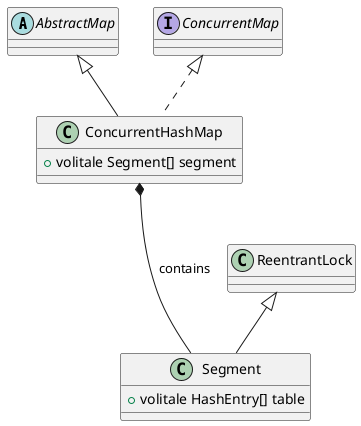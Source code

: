 @startuml
/'
https://yq.aliyun.com/articles/25405
泛化，Generalization：<|--
关联，Association：<--
组合，Composition：*--
聚合，Aggregation：o--
实现，Realization：<|..
依赖，Dependency：<..'/

abstract class AbstractMap
class ConcurrentHashMap{
    +volitale Segment[] segment
}
interface ConcurrentMap
class Segment{
    +volitale HashEntry[] table
}
class ReentrantLock

AbstractMap<|--ConcurrentHashMap
ConcurrentMap<|..ConcurrentHashMap
ConcurrentHashMap *--- Segment:contains
ReentrantLock <|--Segment
/'class ArrayList {
Object[] elementData
size()
}
enum TimeUnit {
DAYS
HOURS
MINUTES
}'/

@enduml
